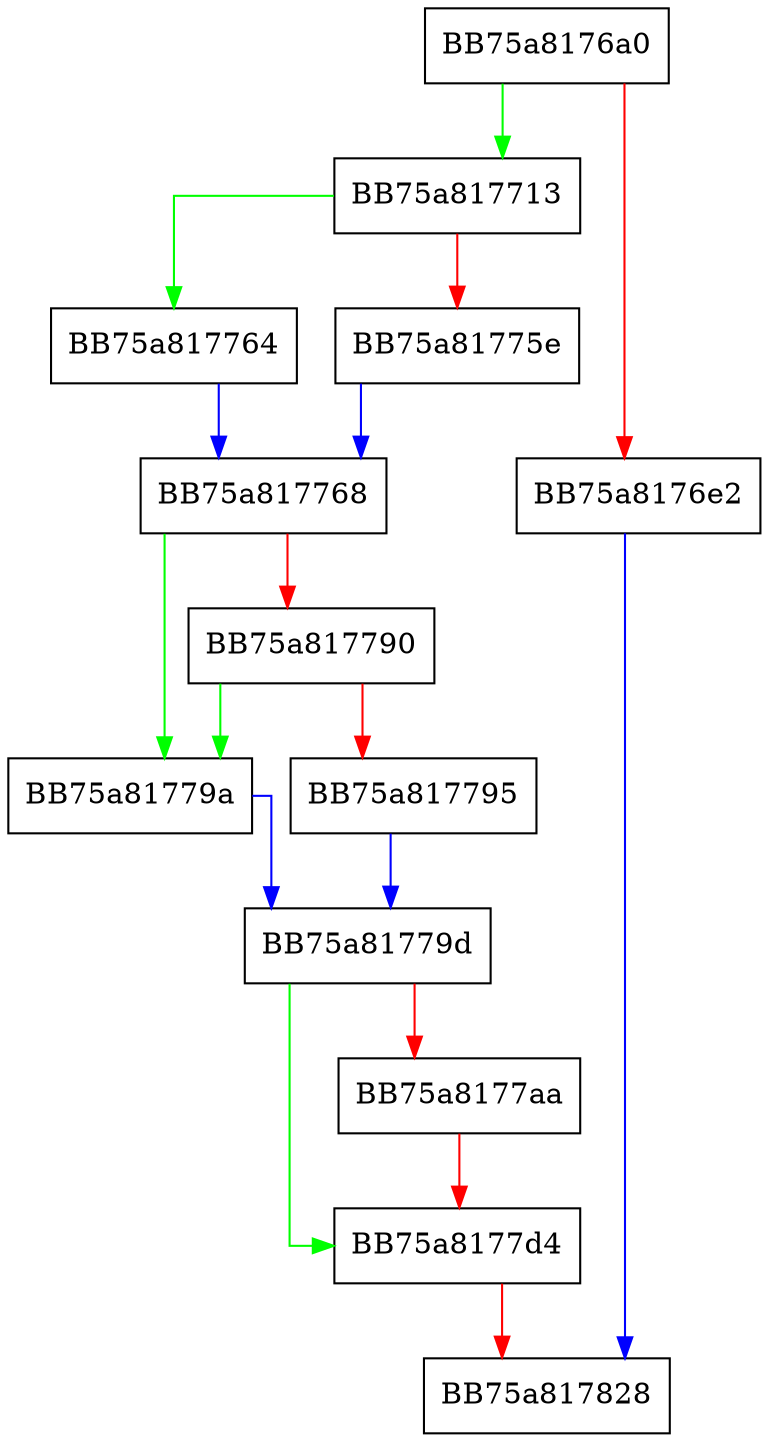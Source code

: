 digraph do_put {
  node [shape="box"];
  graph [splines=ortho];
  BB75a8176a0 -> BB75a817713 [color="green"];
  BB75a8176a0 -> BB75a8176e2 [color="red"];
  BB75a8176e2 -> BB75a817828 [color="blue"];
  BB75a817713 -> BB75a817764 [color="green"];
  BB75a817713 -> BB75a81775e [color="red"];
  BB75a81775e -> BB75a817768 [color="blue"];
  BB75a817764 -> BB75a817768 [color="blue"];
  BB75a817768 -> BB75a81779a [color="green"];
  BB75a817768 -> BB75a817790 [color="red"];
  BB75a817790 -> BB75a81779a [color="green"];
  BB75a817790 -> BB75a817795 [color="red"];
  BB75a817795 -> BB75a81779d [color="blue"];
  BB75a81779a -> BB75a81779d [color="blue"];
  BB75a81779d -> BB75a8177d4 [color="green"];
  BB75a81779d -> BB75a8177aa [color="red"];
  BB75a8177aa -> BB75a8177d4 [color="red"];
  BB75a8177d4 -> BB75a817828 [color="red"];
}